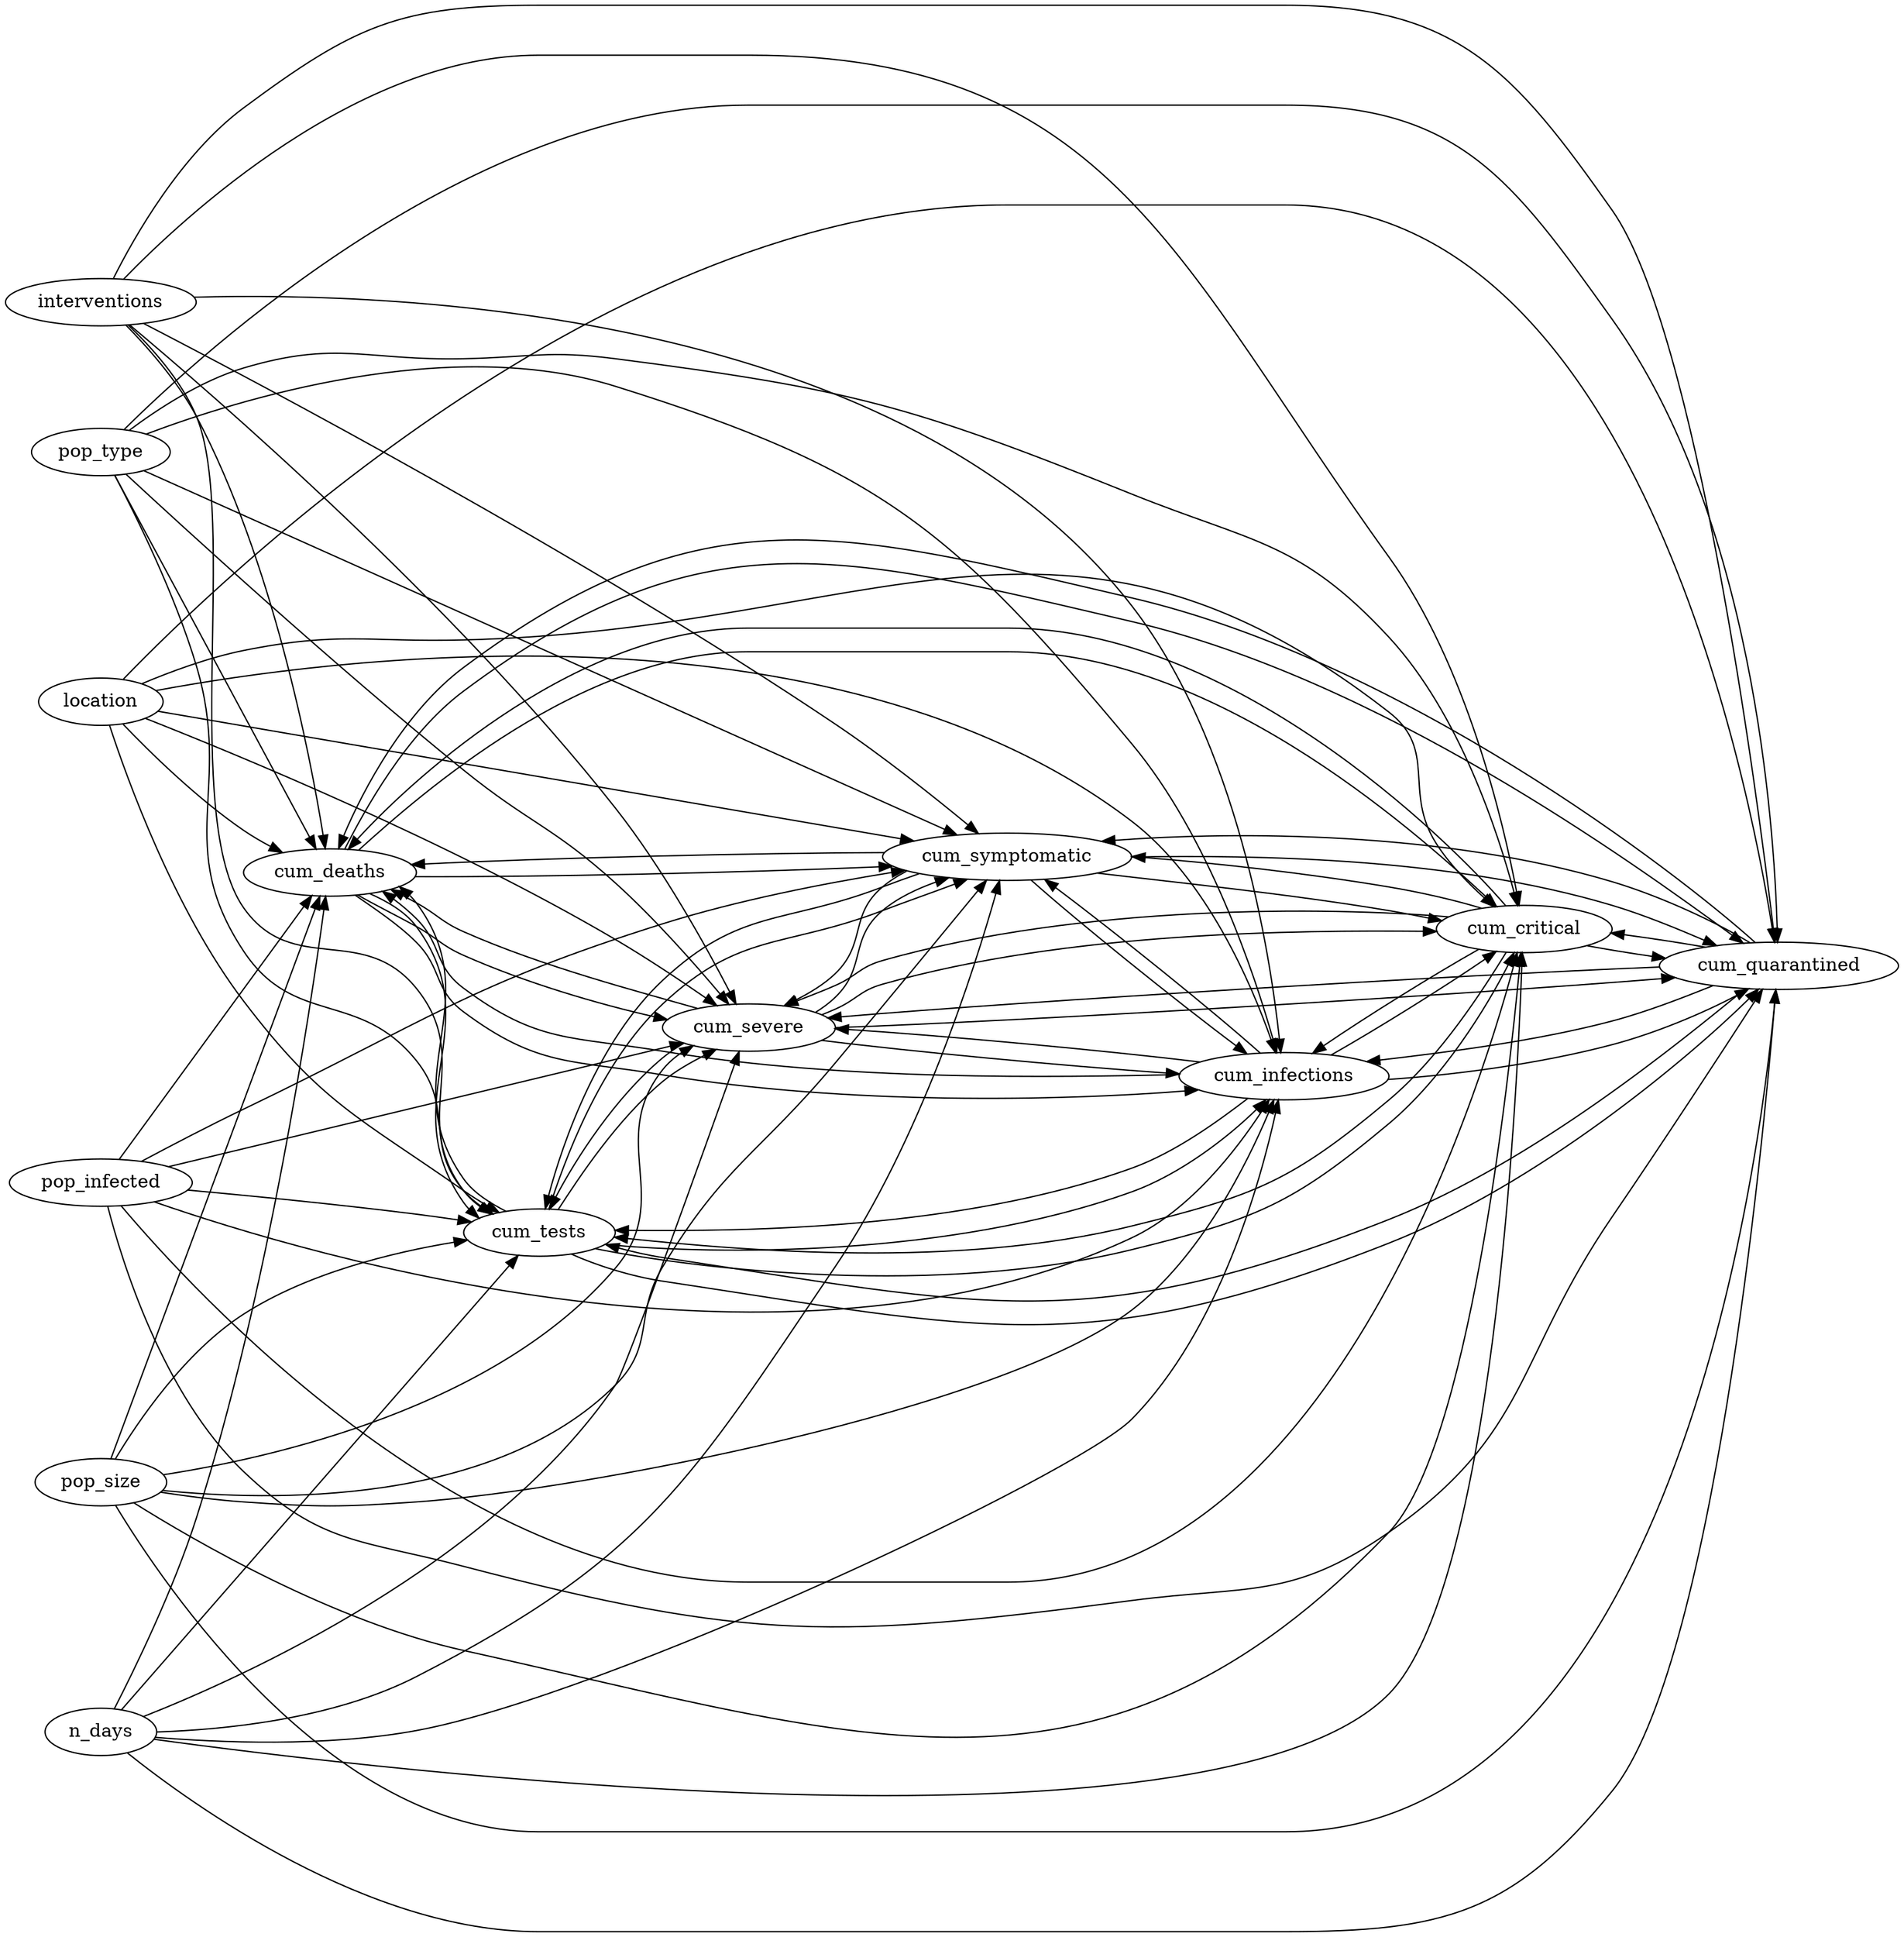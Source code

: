 digraph "" {
	graph [newrank=True,
		rankdir=LR
	];
	pop_type -> cum_deaths;
	pop_type -> cum_tests;
	pop_type -> cum_severe;
	pop_type -> cum_symptomatic;
	pop_type -> cum_infections;
	pop_type -> cum_critical;
	pop_type -> cum_quarantined;
	cum_deaths -> cum_tests;
	cum_deaths -> cum_severe;
	cum_deaths -> cum_symptomatic;
	cum_deaths -> cum_infections;
	cum_deaths -> cum_critical;
	cum_deaths -> cum_quarantined;
	pop_infected -> cum_deaths;
	pop_infected -> cum_tests;
	pop_infected -> cum_severe;
	pop_infected -> cum_symptomatic;
	pop_infected -> cum_infections;
	pop_infected -> cum_critical;
	pop_infected -> cum_quarantined;
	interventions -> cum_deaths;
	interventions -> cum_tests;
	interventions -> cum_severe;
	interventions -> cum_symptomatic;
	interventions -> cum_infections;
	interventions -> cum_critical;
	interventions -> cum_quarantined;
	pop_size -> cum_deaths;
	pop_size -> cum_tests;
	pop_size -> cum_severe;
	pop_size -> cum_symptomatic;
	pop_size -> cum_infections;
	pop_size -> cum_critical;
	pop_size -> cum_quarantined;
	n_days -> cum_deaths;
	n_days -> cum_tests;
	n_days -> cum_severe;
	n_days -> cum_symptomatic;
	n_days -> cum_infections;
	n_days -> cum_critical;
	n_days -> cum_quarantined;
	location -> cum_deaths;
	location -> cum_tests;
	location -> cum_severe;
	location -> cum_symptomatic;
	location -> cum_infections;
	location -> cum_critical;
	location -> cum_quarantined;
	cum_tests -> cum_deaths;
	cum_tests -> cum_severe;
	cum_tests -> cum_symptomatic;
	cum_tests -> cum_infections;
	cum_tests -> cum_critical;
	cum_tests -> cum_quarantined;
	cum_severe -> cum_deaths;
	cum_severe -> cum_tests;
	cum_severe -> cum_symptomatic;
	cum_severe -> cum_infections;
	cum_severe -> cum_critical;
	cum_severe -> cum_quarantined;
	cum_symptomatic -> cum_deaths;
	cum_symptomatic -> cum_tests;
	cum_symptomatic -> cum_severe;
	cum_symptomatic -> cum_infections;
	cum_symptomatic -> cum_critical;
	cum_symptomatic -> cum_quarantined;
	cum_infections -> cum_deaths;
	cum_infections -> cum_tests;
	cum_infections -> cum_severe;
	cum_infections -> cum_symptomatic;
	cum_infections -> cum_critical;
	cum_infections -> cum_quarantined;
	cum_critical -> cum_deaths;
	cum_critical -> cum_tests;
	cum_critical -> cum_severe;
	cum_critical -> cum_symptomatic;
	cum_critical -> cum_infections;
	cum_critical -> cum_quarantined;
	cum_quarantined -> cum_deaths;
	cum_quarantined -> cum_tests;
	cum_quarantined -> cum_severe;
	cum_quarantined -> cum_symptomatic;
	cum_quarantined -> cum_infections;
	cum_quarantined -> cum_critical;
}
